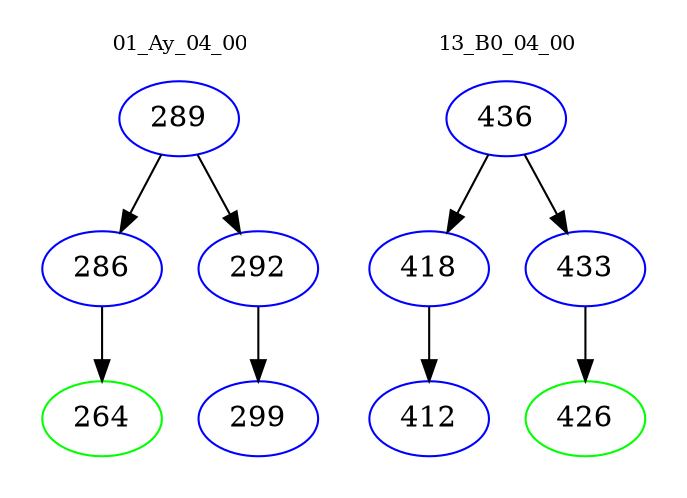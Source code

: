 digraph{
subgraph cluster_0 {
color = white
label = "01_Ay_04_00";
fontsize=10;
T0_289 [label="289", color="blue"]
T0_289 -> T0_286 [color="black"]
T0_286 [label="286", color="blue"]
T0_286 -> T0_264 [color="black"]
T0_264 [label="264", color="green"]
T0_289 -> T0_292 [color="black"]
T0_292 [label="292", color="blue"]
T0_292 -> T0_299 [color="black"]
T0_299 [label="299", color="blue"]
}
subgraph cluster_1 {
color = white
label = "13_B0_04_00";
fontsize=10;
T1_436 [label="436", color="blue"]
T1_436 -> T1_418 [color="black"]
T1_418 [label="418", color="blue"]
T1_418 -> T1_412 [color="black"]
T1_412 [label="412", color="blue"]
T1_436 -> T1_433 [color="black"]
T1_433 [label="433", color="blue"]
T1_433 -> T1_426 [color="black"]
T1_426 [label="426", color="green"]
}
}

